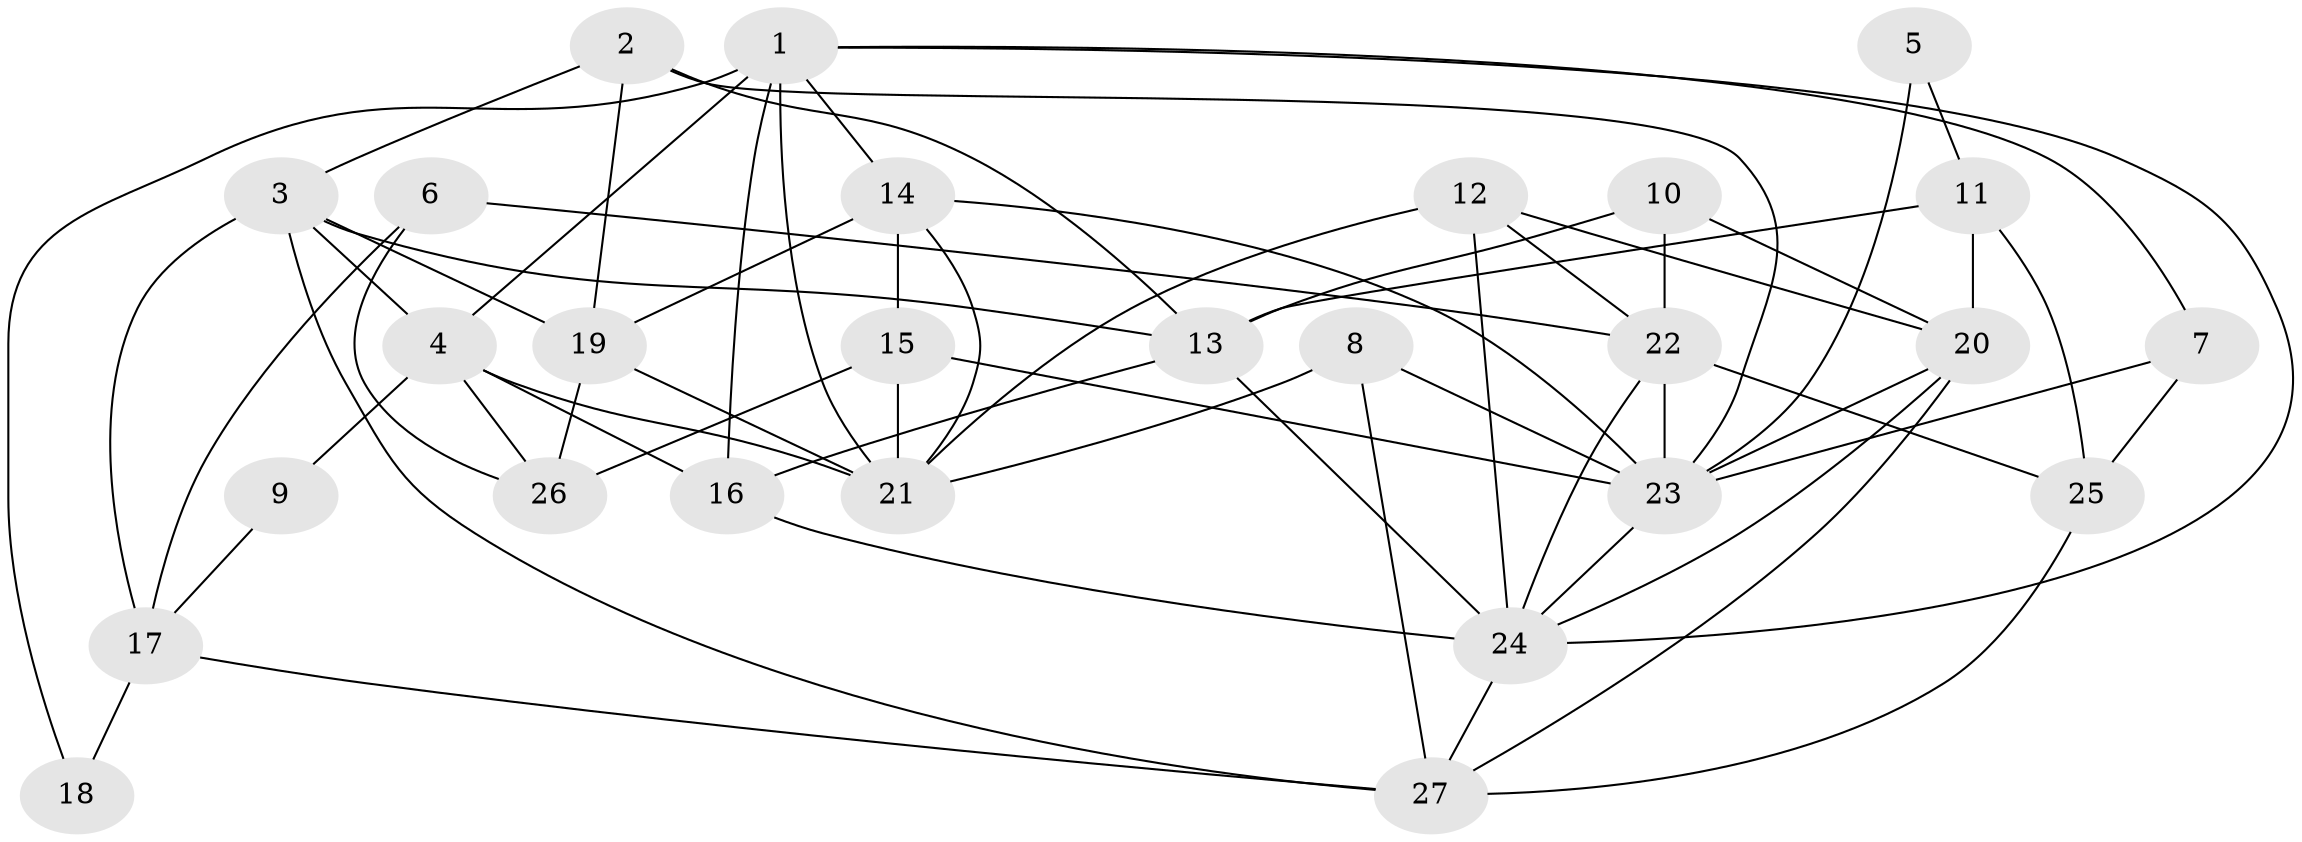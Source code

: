 // original degree distribution, {4: 0.28, 3: 0.34, 5: 0.18, 6: 0.06, 7: 0.04, 2: 0.08, 8: 0.02}
// Generated by graph-tools (version 1.1) at 2025/37/03/04/25 23:37:05]
// undirected, 27 vertices, 64 edges
graph export_dot {
  node [color=gray90,style=filled];
  1;
  2;
  3;
  4;
  5;
  6;
  7;
  8;
  9;
  10;
  11;
  12;
  13;
  14;
  15;
  16;
  17;
  18;
  19;
  20;
  21;
  22;
  23;
  24;
  25;
  26;
  27;
  1 -- 4 [weight=1.0];
  1 -- 7 [weight=1.0];
  1 -- 14 [weight=1.0];
  1 -- 16 [weight=1.0];
  1 -- 18 [weight=2.0];
  1 -- 21 [weight=1.0];
  1 -- 24 [weight=1.0];
  2 -- 3 [weight=1.0];
  2 -- 13 [weight=1.0];
  2 -- 19 [weight=1.0];
  2 -- 23 [weight=1.0];
  3 -- 4 [weight=1.0];
  3 -- 13 [weight=1.0];
  3 -- 17 [weight=1.0];
  3 -- 19 [weight=1.0];
  3 -- 27 [weight=1.0];
  4 -- 9 [weight=1.0];
  4 -- 16 [weight=1.0];
  4 -- 21 [weight=1.0];
  4 -- 26 [weight=1.0];
  5 -- 11 [weight=1.0];
  5 -- 23 [weight=1.0];
  6 -- 17 [weight=1.0];
  6 -- 22 [weight=2.0];
  6 -- 26 [weight=1.0];
  7 -- 23 [weight=1.0];
  7 -- 25 [weight=2.0];
  8 -- 21 [weight=1.0];
  8 -- 23 [weight=2.0];
  8 -- 27 [weight=1.0];
  9 -- 17 [weight=1.0];
  10 -- 13 [weight=1.0];
  10 -- 20 [weight=1.0];
  10 -- 22 [weight=1.0];
  11 -- 13 [weight=1.0];
  11 -- 20 [weight=1.0];
  11 -- 25 [weight=2.0];
  12 -- 20 [weight=1.0];
  12 -- 21 [weight=2.0];
  12 -- 22 [weight=1.0];
  12 -- 24 [weight=1.0];
  13 -- 16 [weight=1.0];
  13 -- 24 [weight=1.0];
  14 -- 15 [weight=1.0];
  14 -- 19 [weight=1.0];
  14 -- 21 [weight=1.0];
  14 -- 23 [weight=1.0];
  15 -- 21 [weight=1.0];
  15 -- 23 [weight=1.0];
  15 -- 26 [weight=1.0];
  16 -- 24 [weight=1.0];
  17 -- 18 [weight=2.0];
  17 -- 27 [weight=1.0];
  19 -- 21 [weight=2.0];
  19 -- 26 [weight=1.0];
  20 -- 23 [weight=2.0];
  20 -- 24 [weight=1.0];
  20 -- 27 [weight=1.0];
  22 -- 23 [weight=1.0];
  22 -- 24 [weight=1.0];
  22 -- 25 [weight=2.0];
  23 -- 24 [weight=1.0];
  24 -- 27 [weight=1.0];
  25 -- 27 [weight=1.0];
}
